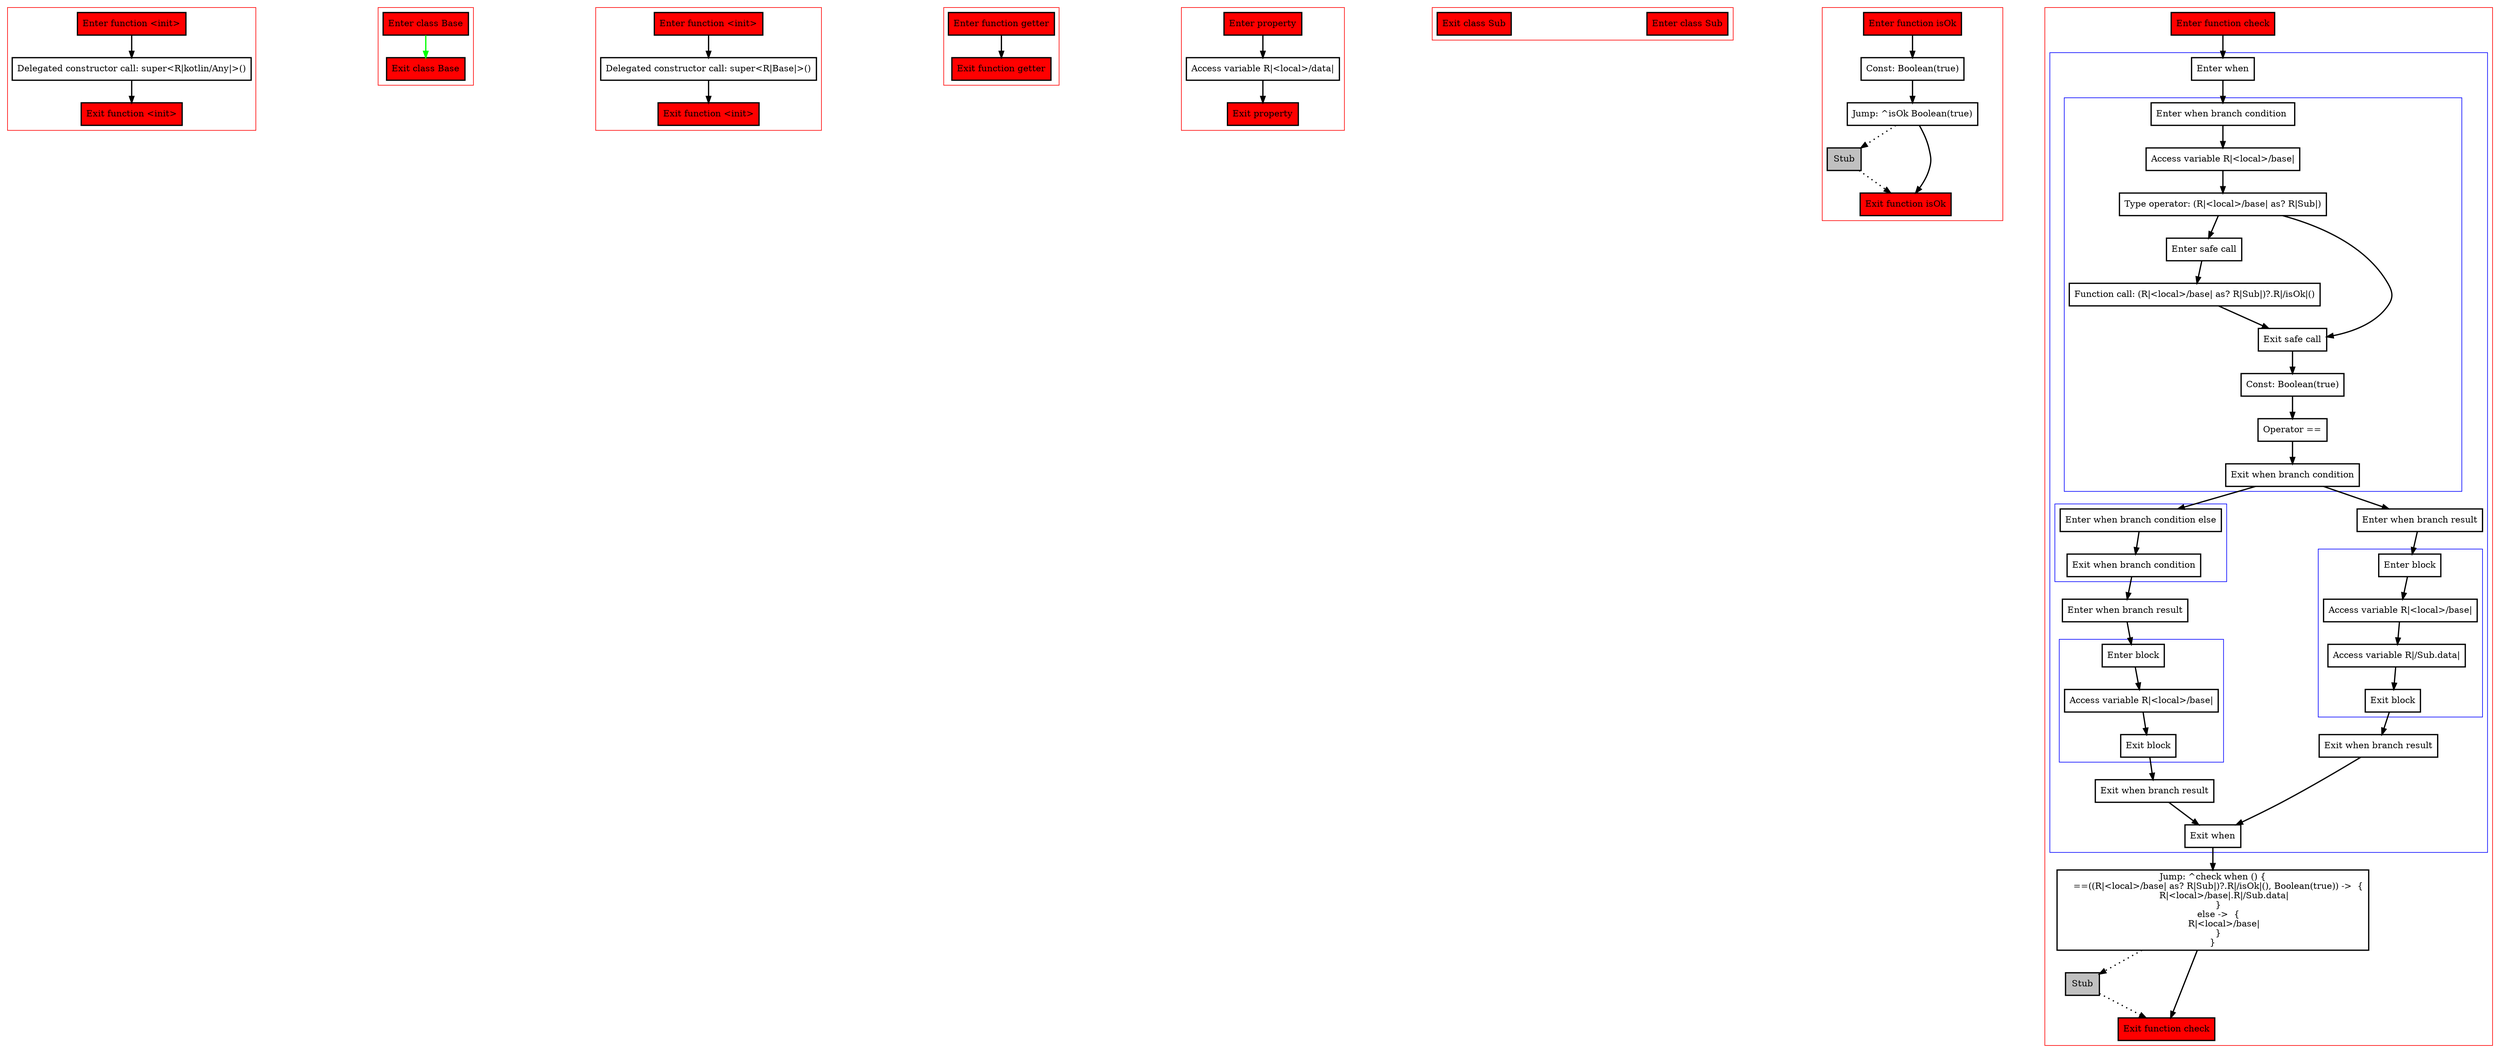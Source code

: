 digraph functionCallBound_kt {
    graph [nodesep=3]
    node [shape=box penwidth=2]
    edge [penwidth=2]

    subgraph cluster_0 {
        color=red
        0 [label="Enter function <init>" style="filled" fillcolor=red];
        1 [label="Delegated constructor call: super<R|kotlin/Any|>()"];
        2 [label="Exit function <init>" style="filled" fillcolor=red];
    }

    0 -> {1};
    1 -> {2};

    subgraph cluster_1 {
        color=red
        3 [label="Enter class Base" style="filled" fillcolor=red];
        4 [label="Exit class Base" style="filled" fillcolor=red];
    }

    3 -> {4} [color=green];

    subgraph cluster_2 {
        color=red
        5 [label="Enter function <init>" style="filled" fillcolor=red];
        6 [label="Delegated constructor call: super<R|Base|>()"];
        7 [label="Exit function <init>" style="filled" fillcolor=red];
    }

    5 -> {6};
    6 -> {7};

    subgraph cluster_3 {
        color=red
        8 [label="Enter function getter" style="filled" fillcolor=red];
        9 [label="Exit function getter" style="filled" fillcolor=red];
    }

    8 -> {9};

    subgraph cluster_4 {
        color=red
        10 [label="Enter property" style="filled" fillcolor=red];
        11 [label="Access variable R|<local>/data|"];
        12 [label="Exit property" style="filled" fillcolor=red];
    }

    10 -> {11};
    11 -> {12};

    subgraph cluster_5 {
        color=red
        13 [label="Enter class Sub" style="filled" fillcolor=red];
        14 [label="Exit class Sub" style="filled" fillcolor=red];
    }


    subgraph cluster_6 {
        color=red
        15 [label="Enter function isOk" style="filled" fillcolor=red];
        16 [label="Const: Boolean(true)"];
        17 [label="Jump: ^isOk Boolean(true)"];
        18 [label="Stub" style="filled" fillcolor=gray];
        19 [label="Exit function isOk" style="filled" fillcolor=red];
    }

    15 -> {16};
    16 -> {17};
    17 -> {19};
    17 -> {18} [style=dotted];
    18 -> {19} [style=dotted];

    subgraph cluster_7 {
        color=red
        20 [label="Enter function check" style="filled" fillcolor=red];
        subgraph cluster_8 {
            color=blue
            21 [label="Enter when"];
            subgraph cluster_9 {
                color=blue
                22 [label="Enter when branch condition "];
                23 [label="Access variable R|<local>/base|"];
                24 [label="Type operator: (R|<local>/base| as? R|Sub|)"];
                25 [label="Enter safe call"];
                26 [label="Function call: (R|<local>/base| as? R|Sub|)?.R|/isOk|()"];
                27 [label="Exit safe call"];
                28 [label="Const: Boolean(true)"];
                29 [label="Operator =="];
                30 [label="Exit when branch condition"];
            }
            subgraph cluster_10 {
                color=blue
                31 [label="Enter when branch condition else"];
                32 [label="Exit when branch condition"];
            }
            33 [label="Enter when branch result"];
            subgraph cluster_11 {
                color=blue
                34 [label="Enter block"];
                35 [label="Access variable R|<local>/base|"];
                36 [label="Exit block"];
            }
            37 [label="Exit when branch result"];
            38 [label="Enter when branch result"];
            subgraph cluster_12 {
                color=blue
                39 [label="Enter block"];
                40 [label="Access variable R|<local>/base|"];
                41 [label="Access variable R|/Sub.data|"];
                42 [label="Exit block"];
            }
            43 [label="Exit when branch result"];
            44 [label="Exit when"];
        }
        45 [label="Jump: ^check when () {
    ==((R|<local>/base| as? R|Sub|)?.R|/isOk|(), Boolean(true)) ->  {
        R|<local>/base|.R|/Sub.data|
    }
    else ->  {
        R|<local>/base|
    }
}
"];
        46 [label="Stub" style="filled" fillcolor=gray];
        47 [label="Exit function check" style="filled" fillcolor=red];
    }

    20 -> {21};
    21 -> {22};
    22 -> {23};
    23 -> {24};
    24 -> {25 27};
    25 -> {26};
    26 -> {27};
    27 -> {28};
    28 -> {29};
    29 -> {30};
    30 -> {38 31};
    31 -> {32};
    32 -> {33};
    33 -> {34};
    34 -> {35};
    35 -> {36};
    36 -> {37};
    37 -> {44};
    38 -> {39};
    39 -> {40};
    40 -> {41};
    41 -> {42};
    42 -> {43};
    43 -> {44};
    44 -> {45};
    45 -> {47};
    45 -> {46} [style=dotted];
    46 -> {47} [style=dotted];

}
